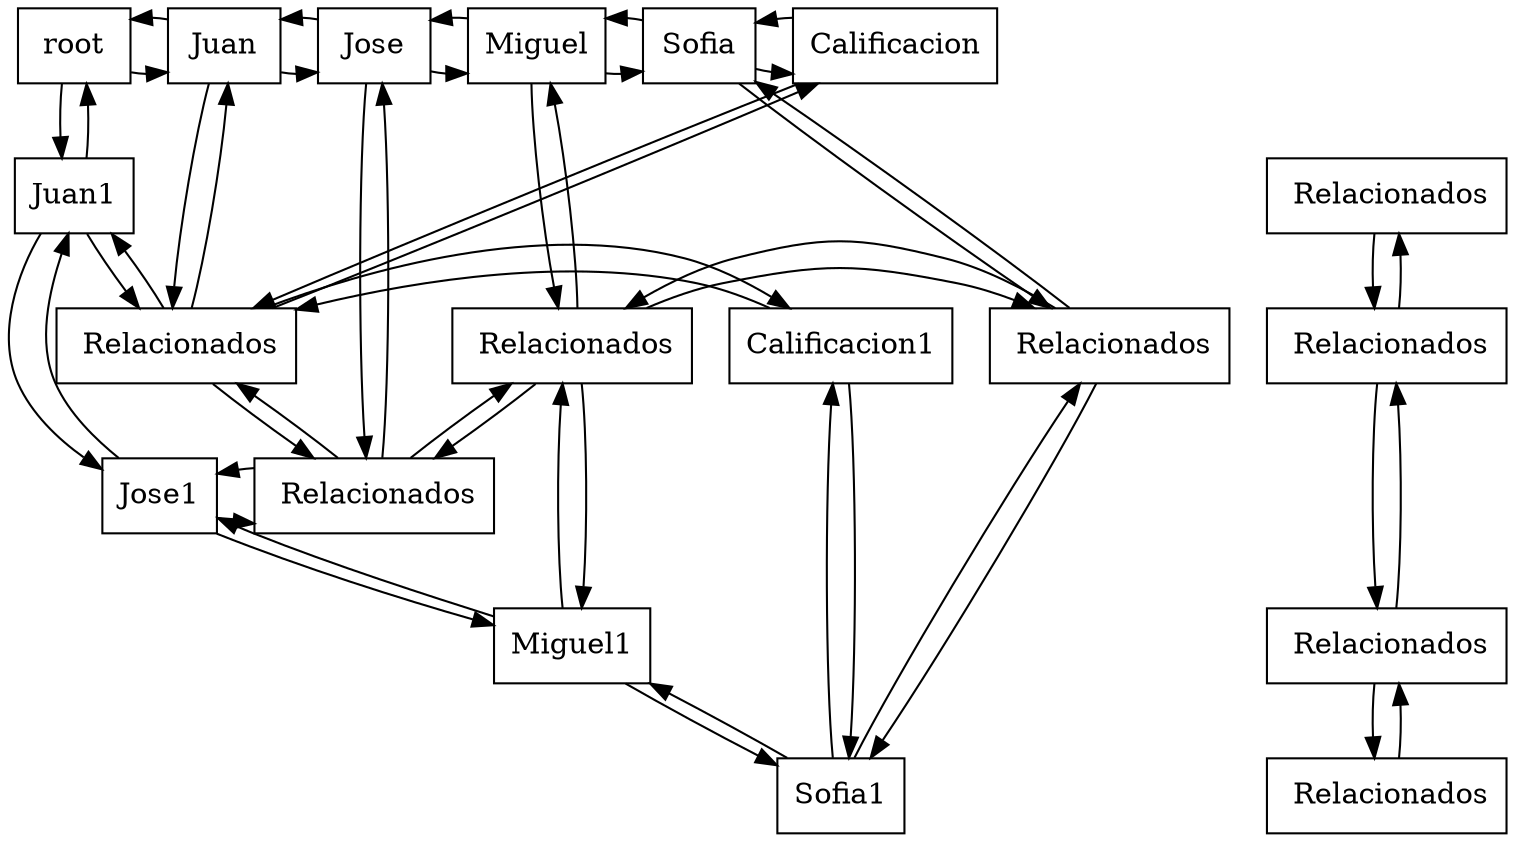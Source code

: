 digraph Relaciones{
node[shape = "box"];
"Nodoraiz"[label = "root", group ="0"];
"Nodoraiz"->"NodoJuan"
"Nodoraiz"->"NodoJuan"[dir = back];
"Nodoraiz"->"NodoJuan1"
"Nodoraiz"->"NodoJuan1"[dir = back];
"NodoJuan"[label = "Juan", group ="0"];
"NodoJuan"->"NodoJose"
"NodoJuan"->"NodoJose"[dir = back];
"NodoJuan"->"NodoJuan3,11,1"
"NodoJuan"->"NodoJuan3,11,1"[dir = back];
"NodoJose"[label = "Jose", group ="0"];
"NodoJose"->"NodoMiguel"
"NodoJose"->"NodoMiguel"[dir = back];
"NodoJose"->"NodoJose7,11,1"
"NodoJose"->"NodoJose7,11,1"[dir = back];
"NodoMiguel"[label = "Miguel", group ="0"];
"NodoMiguel"->"NodoSofia"
"NodoMiguel"->"NodoSofia"[dir = back];
"NodoMiguel"->"NodoMiguel9,11,1"
"NodoMiguel"->"NodoMiguel9,11,1"[dir = back];
"NodoSofia"[label = "Sofia", group ="0"];
"NodoSofia"->"NodoCalificacion"
"NodoSofia"->"NodoCalificacion"[dir = back];
"NodoSofia"->"NodoSofia10,11,1"
"NodoSofia"->"NodoSofia10,11,1"[dir = back];
"NodoCalificacion"[label = "Calificacion", group ="0"];
"NodoCalificacion"->"NodoJuan3,11,1"
"NodoCalificacion"->"NodoJuan3,11,1"[dir = back];
{rank = same;"Nodoraiz";"NodoJuan";"NodoJose";"NodoMiguel";"NodoSofia";"NodoCalificacion"}
"NodoJuan1"[label = "Juan1", group ="1"];
"NodoJuan1"->"NodoJuan3,11,1"
"NodoJuan1"->"NodoJuan3,11,1"[dir = back];
"NodoJuan1"->"NodoJose1"
"NodoJuan1"->"NodoJose1"[dir = back];
"NodoJuan3,11,0"[label = " Relacionados", group ="1"];
"NodoJuan3,11,0"->"NodoJose7,11,0"
"NodoJuan3,11,0"->"NodoJose7,11,0"[dir = back];
{rank = same;"NodoJuan1";"NodoJuan3,11,0"}
"NodoJose1"[label = "Jose1", group ="2"];
"NodoJose1"->"NodoJose7,11,1"
"NodoJose1"->"NodoJose7,11,1"[dir = back];
"NodoJose1"->"NodoMiguel1"
"NodoJose1"->"NodoMiguel1"[dir = back];
"NodoJose7,11,1"[label = " Relacionados", group ="2"];
"NodoJose7,11,1"->"NodoMiguel9,11,1"
"NodoJose7,11,1"->"NodoMiguel9,11,1"[dir = back];
{rank = same;"NodoJose1";"NodoJose7,11,1"}
"NodoMiguel1"[label = "Miguel1", group ="3"];
"NodoMiguel1"->"NodoMiguel9,11,1"
"NodoMiguel1"->"NodoMiguel9,11,1"[dir = back];
"NodoMiguel1"->"NodoSofia1"
"NodoMiguel1"->"NodoSofia1"[dir = back];
"NodoMiguel9,11,0"[label = " Relacionados", group ="3"];
"NodoMiguel9,11,0"->"NodoSofia10,11,0"
"NodoMiguel9,11,0"->"NodoSofia10,11,0"[dir = back];
{rank = same;"NodoMiguel1";"NodoMiguel9,11,0"}
"NodoSofia1"[label = "Sofia1", group ="4"];
"NodoSofia1"->"NodoSofia10,11,1"
"NodoSofia1"->"NodoSofia10,11,1"[dir = back];
"NodoSofia1"->"NodoCalificacion1"
"NodoSofia1"->"NodoCalificacion1"[dir = back];
"NodoSofia10,11,0"[label = " Relacionados", group ="4"];
{rank = same;"NodoSofia1";"NodoSofia10,11,0"}
"NodoCalificacion1"[label = "Calificacion1", group ="5"];
"NodoCalificacion1"->"NodoJuan3,11,1"
"NodoCalificacion1"->"NodoJuan3,11,1"[dir = back];
"NodoJuan3,11,1"[label = " Relacionados", group ="5"];
"NodoJuan3,11,1"->"NodoJose7,11,1"
"NodoJuan3,11,1"->"NodoJose7,11,1"[dir = back];
"NodoJose7,11,0"[label = " Relacionados", group ="5"];
"NodoJose7,11,0"->"NodoMiguel9,11,0"
"NodoJose7,11,0"->"NodoMiguel9,11,0"[dir = back];
"NodoMiguel9,11,1"[label = " Relacionados", group ="5"];
"NodoMiguel9,11,1"->"NodoSofia10,11,1"
"NodoMiguel9,11,1"->"NodoSofia10,11,1"[dir = back];
"NodoSofia10,11,1"[label = " Relacionados", group ="5"];
{rank = same;"NodoCalificacion1";"NodoJuan3,11,1";"NodoJose7,11,0";"NodoMiguel9,11,1";"NodoSofia10,11,1"}
}
